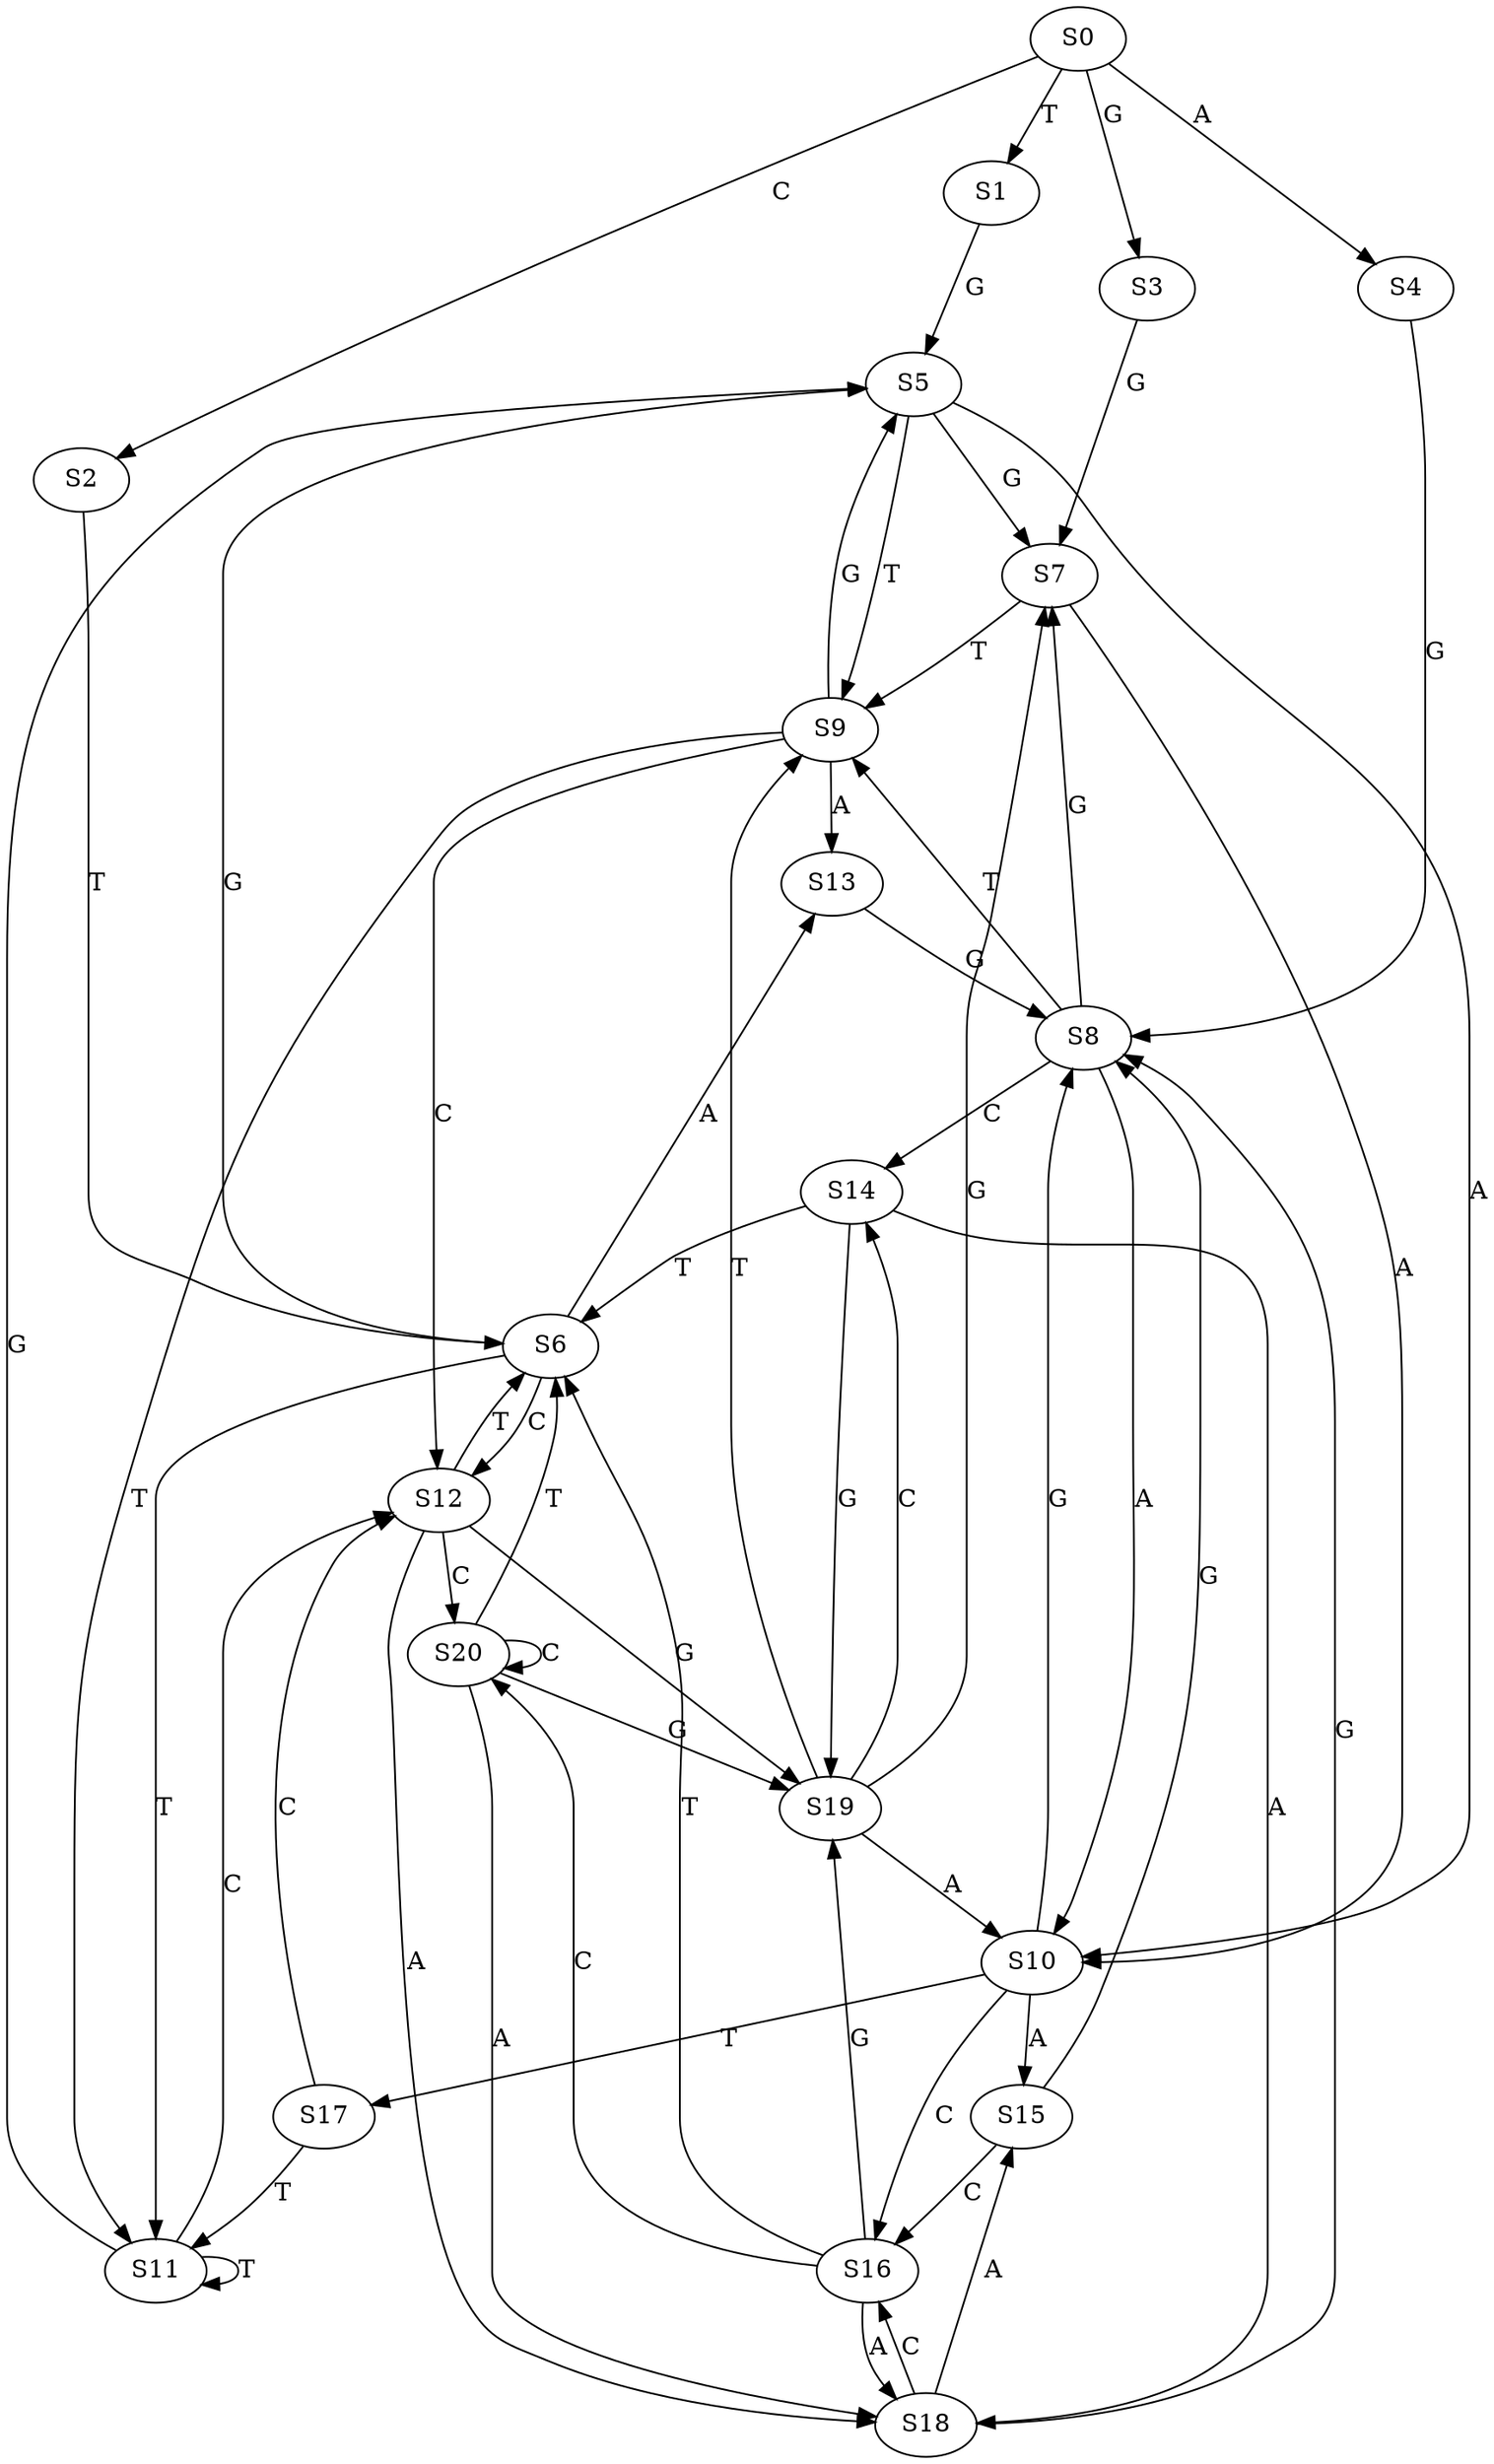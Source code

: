 strict digraph  {
	S0 -> S1 [ label = T ];
	S0 -> S2 [ label = C ];
	S0 -> S3 [ label = G ];
	S0 -> S4 [ label = A ];
	S1 -> S5 [ label = G ];
	S2 -> S6 [ label = T ];
	S3 -> S7 [ label = G ];
	S4 -> S8 [ label = G ];
	S5 -> S9 [ label = T ];
	S5 -> S7 [ label = G ];
	S5 -> S10 [ label = A ];
	S6 -> S11 [ label = T ];
	S6 -> S12 [ label = C ];
	S6 -> S5 [ label = G ];
	S6 -> S13 [ label = A ];
	S7 -> S9 [ label = T ];
	S7 -> S10 [ label = A ];
	S8 -> S9 [ label = T ];
	S8 -> S10 [ label = A ];
	S8 -> S14 [ label = C ];
	S8 -> S7 [ label = G ];
	S9 -> S13 [ label = A ];
	S9 -> S12 [ label = C ];
	S9 -> S11 [ label = T ];
	S9 -> S5 [ label = G ];
	S10 -> S15 [ label = A ];
	S10 -> S8 [ label = G ];
	S10 -> S16 [ label = C ];
	S10 -> S17 [ label = T ];
	S11 -> S12 [ label = C ];
	S11 -> S5 [ label = G ];
	S11 -> S11 [ label = T ];
	S12 -> S18 [ label = A ];
	S12 -> S19 [ label = G ];
	S12 -> S20 [ label = C ];
	S12 -> S6 [ label = T ];
	S13 -> S8 [ label = G ];
	S14 -> S19 [ label = G ];
	S14 -> S18 [ label = A ];
	S14 -> S6 [ label = T ];
	S15 -> S8 [ label = G ];
	S15 -> S16 [ label = C ];
	S16 -> S18 [ label = A ];
	S16 -> S20 [ label = C ];
	S16 -> S19 [ label = G ];
	S16 -> S6 [ label = T ];
	S17 -> S12 [ label = C ];
	S17 -> S11 [ label = T ];
	S18 -> S15 [ label = A ];
	S18 -> S16 [ label = C ];
	S18 -> S8 [ label = G ];
	S19 -> S7 [ label = G ];
	S19 -> S14 [ label = C ];
	S19 -> S9 [ label = T ];
	S19 -> S10 [ label = A ];
	S20 -> S18 [ label = A ];
	S20 -> S19 [ label = G ];
	S20 -> S20 [ label = C ];
	S20 -> S6 [ label = T ];
}
